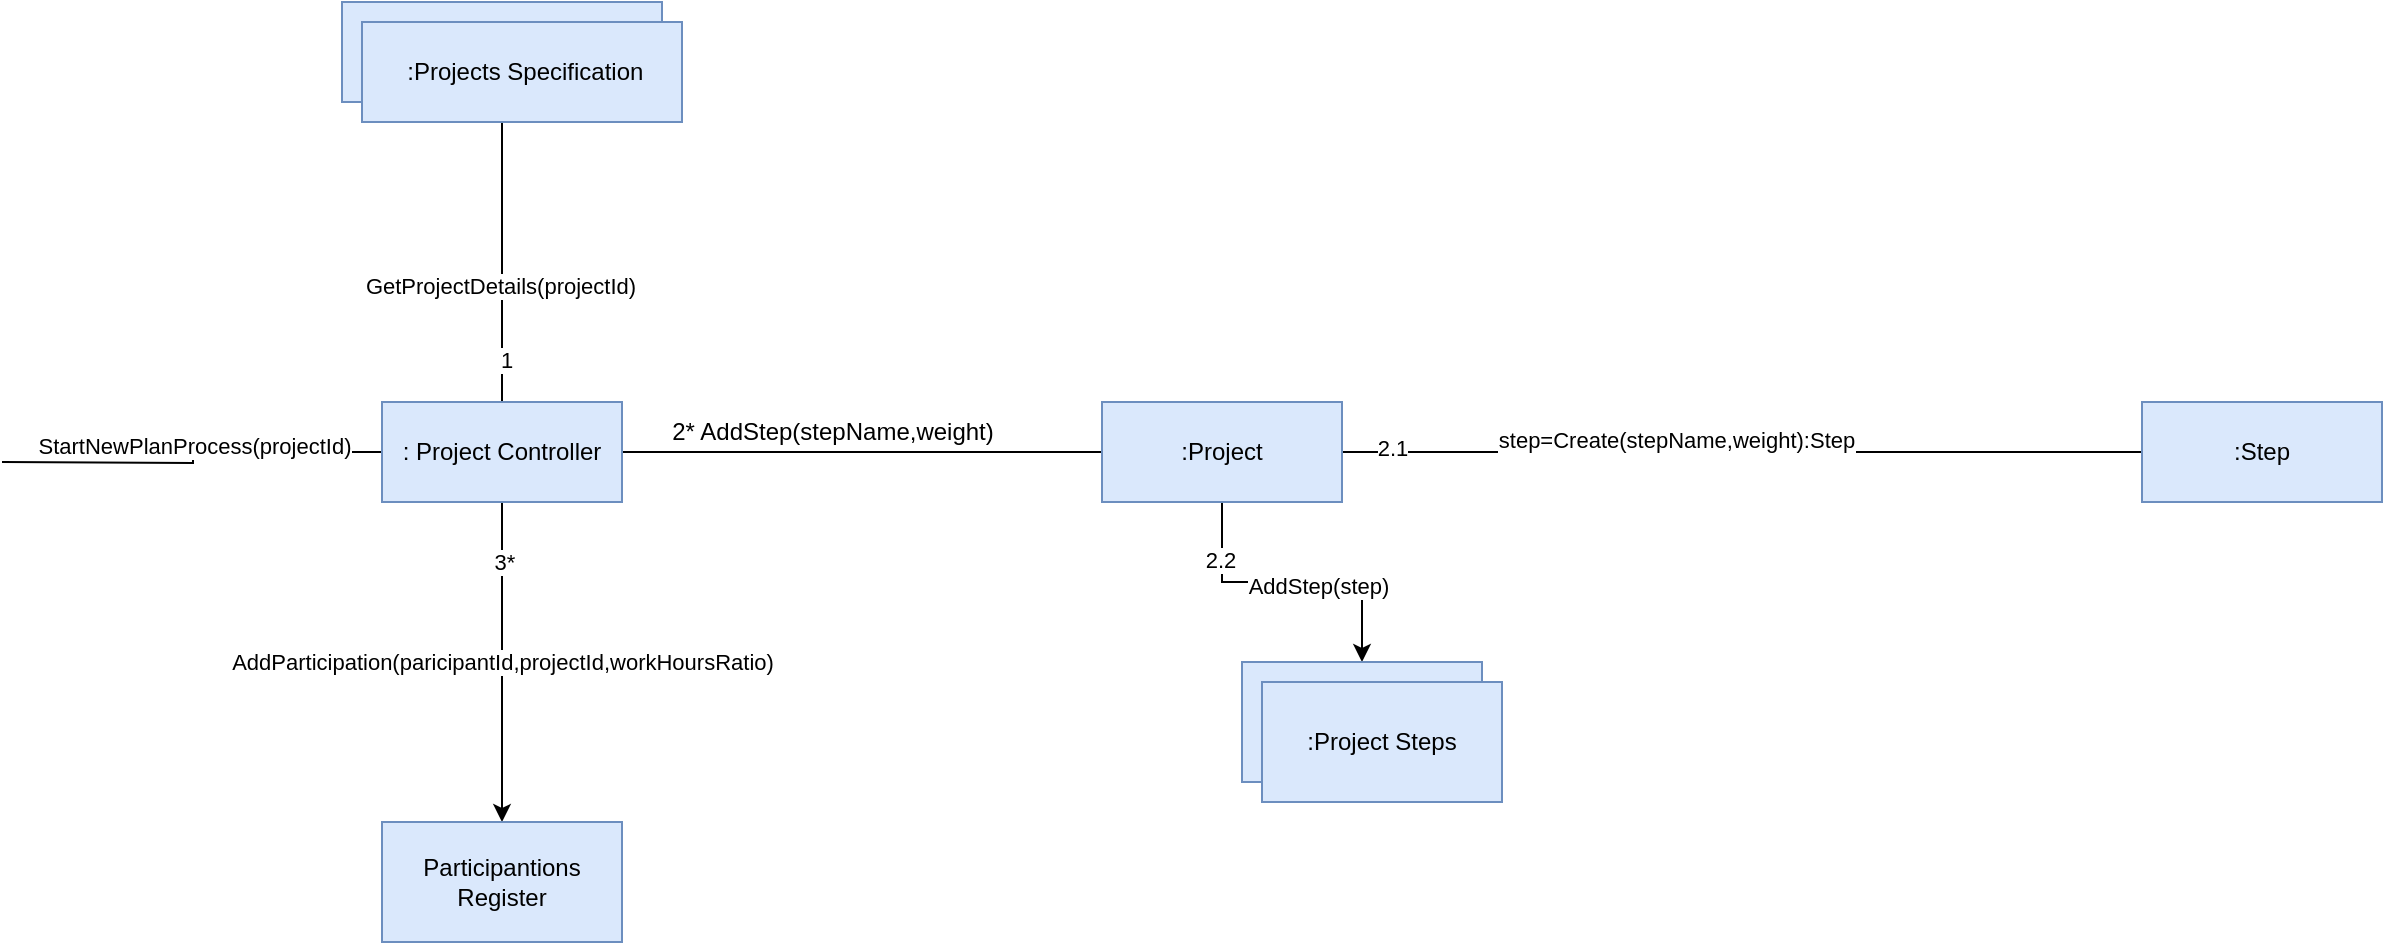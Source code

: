 <mxfile version="24.7.5">
  <diagram name="Page-1" id="AExdfZi8lxVCNn24nAh7">
    <mxGraphModel dx="607" dy="367" grid="1" gridSize="10" guides="1" tooltips="1" connect="1" arrows="1" fold="1" page="1" pageScale="1" pageWidth="850" pageHeight="1100" math="0" shadow="0">
      <root>
        <mxCell id="0" />
        <mxCell id="1" parent="0" />
        <mxCell id="4daYGa7jEbA0-Ysh8HM2-2" style="edgeStyle=orthogonalEdgeStyle;rounded=0;orthogonalLoop=1;jettySize=auto;html=1;exitX=0;exitY=0.5;exitDx=0;exitDy=0;endArrow=none;endFill=0;" edge="1" parent="1" source="4daYGa7jEbA0-Ysh8HM2-1">
          <mxGeometry relative="1" as="geometry">
            <mxPoint x="190" y="280" as="targetPoint" />
          </mxGeometry>
        </mxCell>
        <mxCell id="4daYGa7jEbA0-Ysh8HM2-4" value="StartNewPlanProcess(projectId)" style="edgeLabel;html=1;align=center;verticalAlign=middle;resizable=0;points=[];" vertex="1" connectable="0" parent="4daYGa7jEbA0-Ysh8HM2-2">
          <mxGeometry x="-0.038" y="-3" relative="1" as="geometry">
            <mxPoint as="offset" />
          </mxGeometry>
        </mxCell>
        <mxCell id="4daYGa7jEbA0-Ysh8HM2-6" value="" style="edgeStyle=orthogonalEdgeStyle;rounded=0;orthogonalLoop=1;jettySize=auto;html=1;endArrow=none;endFill=0;" edge="1" parent="1" source="4daYGa7jEbA0-Ysh8HM2-1" target="4daYGa7jEbA0-Ysh8HM2-5">
          <mxGeometry relative="1" as="geometry" />
        </mxCell>
        <mxCell id="4daYGa7jEbA0-Ysh8HM2-7" value="GetProjectDetails(projectId)" style="edgeLabel;html=1;align=center;verticalAlign=middle;resizable=0;points=[];" vertex="1" connectable="0" parent="4daYGa7jEbA0-Ysh8HM2-6">
          <mxGeometry x="-0.229" y="1" relative="1" as="geometry">
            <mxPoint as="offset" />
          </mxGeometry>
        </mxCell>
        <mxCell id="4daYGa7jEbA0-Ysh8HM2-31" value="1" style="edgeLabel;html=1;align=center;verticalAlign=middle;resizable=0;points=[];" vertex="1" connectable="0" parent="4daYGa7jEbA0-Ysh8HM2-6">
          <mxGeometry x="-0.718" y="-2" relative="1" as="geometry">
            <mxPoint as="offset" />
          </mxGeometry>
        </mxCell>
        <mxCell id="4daYGa7jEbA0-Ysh8HM2-10" value="" style="edgeStyle=orthogonalEdgeStyle;rounded=0;orthogonalLoop=1;jettySize=auto;html=1;endArrow=none;endFill=0;" edge="1" parent="1" source="4daYGa7jEbA0-Ysh8HM2-1" target="4daYGa7jEbA0-Ysh8HM2-9">
          <mxGeometry relative="1" as="geometry" />
        </mxCell>
        <mxCell id="4daYGa7jEbA0-Ysh8HM2-30" value="AddParticipation(paricipantId,projectId,workHoursRatio)" style="edgeStyle=orthogonalEdgeStyle;rounded=0;orthogonalLoop=1;jettySize=auto;html=1;" edge="1" parent="1" source="4daYGa7jEbA0-Ysh8HM2-1" target="4daYGa7jEbA0-Ysh8HM2-29">
          <mxGeometry relative="1" as="geometry" />
        </mxCell>
        <mxCell id="4daYGa7jEbA0-Ysh8HM2-34" value="3*" style="edgeLabel;html=1;align=center;verticalAlign=middle;resizable=0;points=[];" vertex="1" connectable="0" parent="4daYGa7jEbA0-Ysh8HM2-30">
          <mxGeometry x="-0.631" y="1" relative="1" as="geometry">
            <mxPoint as="offset" />
          </mxGeometry>
        </mxCell>
        <mxCell id="4daYGa7jEbA0-Ysh8HM2-1" value=": Project Controller" style="rounded=0;whiteSpace=wrap;html=1;fillColor=#dae8fc;strokeColor=#6c8ebf;" vertex="1" parent="1">
          <mxGeometry x="380" y="250" width="120" height="50" as="geometry" />
        </mxCell>
        <mxCell id="4daYGa7jEbA0-Ysh8HM2-14" value="" style="edgeStyle=orthogonalEdgeStyle;rounded=0;orthogonalLoop=1;jettySize=auto;html=1;endArrow=none;endFill=0;" edge="1" parent="1" source="4daYGa7jEbA0-Ysh8HM2-9" target="4daYGa7jEbA0-Ysh8HM2-13">
          <mxGeometry relative="1" as="geometry" />
        </mxCell>
        <mxCell id="4daYGa7jEbA0-Ysh8HM2-15" value="step=Create(stepName,weight):Step" style="edgeLabel;html=1;align=center;verticalAlign=middle;resizable=0;points=[];" vertex="1" connectable="0" parent="4daYGa7jEbA0-Ysh8HM2-14">
          <mxGeometry x="-0.165" y="6" relative="1" as="geometry">
            <mxPoint as="offset" />
          </mxGeometry>
        </mxCell>
        <mxCell id="4daYGa7jEbA0-Ysh8HM2-32" value="2.1" style="edgeLabel;html=1;align=center;verticalAlign=middle;resizable=0;points=[];" vertex="1" connectable="0" parent="4daYGa7jEbA0-Ysh8HM2-14">
          <mxGeometry x="-0.876" y="2" relative="1" as="geometry">
            <mxPoint as="offset" />
          </mxGeometry>
        </mxCell>
        <mxCell id="4daYGa7jEbA0-Ysh8HM2-17" value="" style="edgeStyle=orthogonalEdgeStyle;rounded=0;orthogonalLoop=1;jettySize=auto;html=1;" edge="1" parent="1" source="4daYGa7jEbA0-Ysh8HM2-9" target="4daYGa7jEbA0-Ysh8HM2-16">
          <mxGeometry relative="1" as="geometry" />
        </mxCell>
        <mxCell id="4daYGa7jEbA0-Ysh8HM2-18" value="AddStep(step)" style="edgeLabel;html=1;align=center;verticalAlign=middle;resizable=0;points=[];" vertex="1" connectable="0" parent="4daYGa7jEbA0-Ysh8HM2-17">
          <mxGeometry x="0.168" y="-2" relative="1" as="geometry">
            <mxPoint as="offset" />
          </mxGeometry>
        </mxCell>
        <mxCell id="4daYGa7jEbA0-Ysh8HM2-33" value="2.2" style="edgeLabel;html=1;align=center;verticalAlign=middle;resizable=0;points=[];" vertex="1" connectable="0" parent="4daYGa7jEbA0-Ysh8HM2-17">
          <mxGeometry x="-0.615" y="-1" relative="1" as="geometry">
            <mxPoint as="offset" />
          </mxGeometry>
        </mxCell>
        <mxCell id="4daYGa7jEbA0-Ysh8HM2-9" value=":Project" style="whiteSpace=wrap;html=1;rounded=0;fillColor=#dae8fc;strokeColor=#6c8ebf;" vertex="1" parent="1">
          <mxGeometry x="740" y="250" width="120" height="50" as="geometry" />
        </mxCell>
        <mxCell id="4daYGa7jEbA0-Ysh8HM2-11" value="2* AddStep(stepName,weight)" style="text;html=1;align=center;verticalAlign=middle;resizable=0;points=[];autosize=1;strokeColor=none;fillColor=none;" vertex="1" parent="1">
          <mxGeometry x="515" y="250" width="180" height="30" as="geometry" />
        </mxCell>
        <mxCell id="4daYGa7jEbA0-Ysh8HM2-13" value=":Step" style="whiteSpace=wrap;html=1;rounded=0;fillColor=#dae8fc;strokeColor=#6c8ebf;" vertex="1" parent="1">
          <mxGeometry x="1260" y="250" width="120" height="50" as="geometry" />
        </mxCell>
        <mxCell id="4daYGa7jEbA0-Ysh8HM2-20" value="" style="group" vertex="1" connectable="0" parent="1">
          <mxGeometry x="810" y="380" width="130" height="70" as="geometry" />
        </mxCell>
        <mxCell id="4daYGa7jEbA0-Ysh8HM2-16" value=":Project Steps" style="whiteSpace=wrap;html=1;rounded=0;fillColor=#dae8fc;strokeColor=#6c8ebf;" vertex="1" parent="4daYGa7jEbA0-Ysh8HM2-20">
          <mxGeometry width="120" height="60" as="geometry" />
        </mxCell>
        <mxCell id="4daYGa7jEbA0-Ysh8HM2-19" value=":Project Steps" style="whiteSpace=wrap;html=1;rounded=0;fillColor=#dae8fc;strokeColor=#6c8ebf;" vertex="1" parent="4daYGa7jEbA0-Ysh8HM2-20">
          <mxGeometry x="10" y="10" width="120" height="60" as="geometry" />
        </mxCell>
        <mxCell id="4daYGa7jEbA0-Ysh8HM2-23" value="" style="group" vertex="1" connectable="0" parent="1">
          <mxGeometry x="360" y="50" width="170" height="60" as="geometry" />
        </mxCell>
        <mxCell id="4daYGa7jEbA0-Ysh8HM2-5" value="&amp;nbsp;:Projects Specification" style="whiteSpace=wrap;html=1;rounded=0;fillColor=#dae8fc;strokeColor=#6c8ebf;" vertex="1" parent="4daYGa7jEbA0-Ysh8HM2-23">
          <mxGeometry width="160" height="50" as="geometry" />
        </mxCell>
        <mxCell id="4daYGa7jEbA0-Ysh8HM2-22" value="&amp;nbsp;:Projects Specification" style="whiteSpace=wrap;html=1;rounded=0;fillColor=#dae8fc;strokeColor=#6c8ebf;" vertex="1" parent="4daYGa7jEbA0-Ysh8HM2-23">
          <mxGeometry x="10" y="10" width="160" height="50" as="geometry" />
        </mxCell>
        <mxCell id="4daYGa7jEbA0-Ysh8HM2-29" value="Participantions Register" style="whiteSpace=wrap;html=1;fillColor=#dae8fc;strokeColor=#6c8ebf;rounded=0;" vertex="1" parent="1">
          <mxGeometry x="380" y="460" width="120" height="60" as="geometry" />
        </mxCell>
      </root>
    </mxGraphModel>
  </diagram>
</mxfile>
